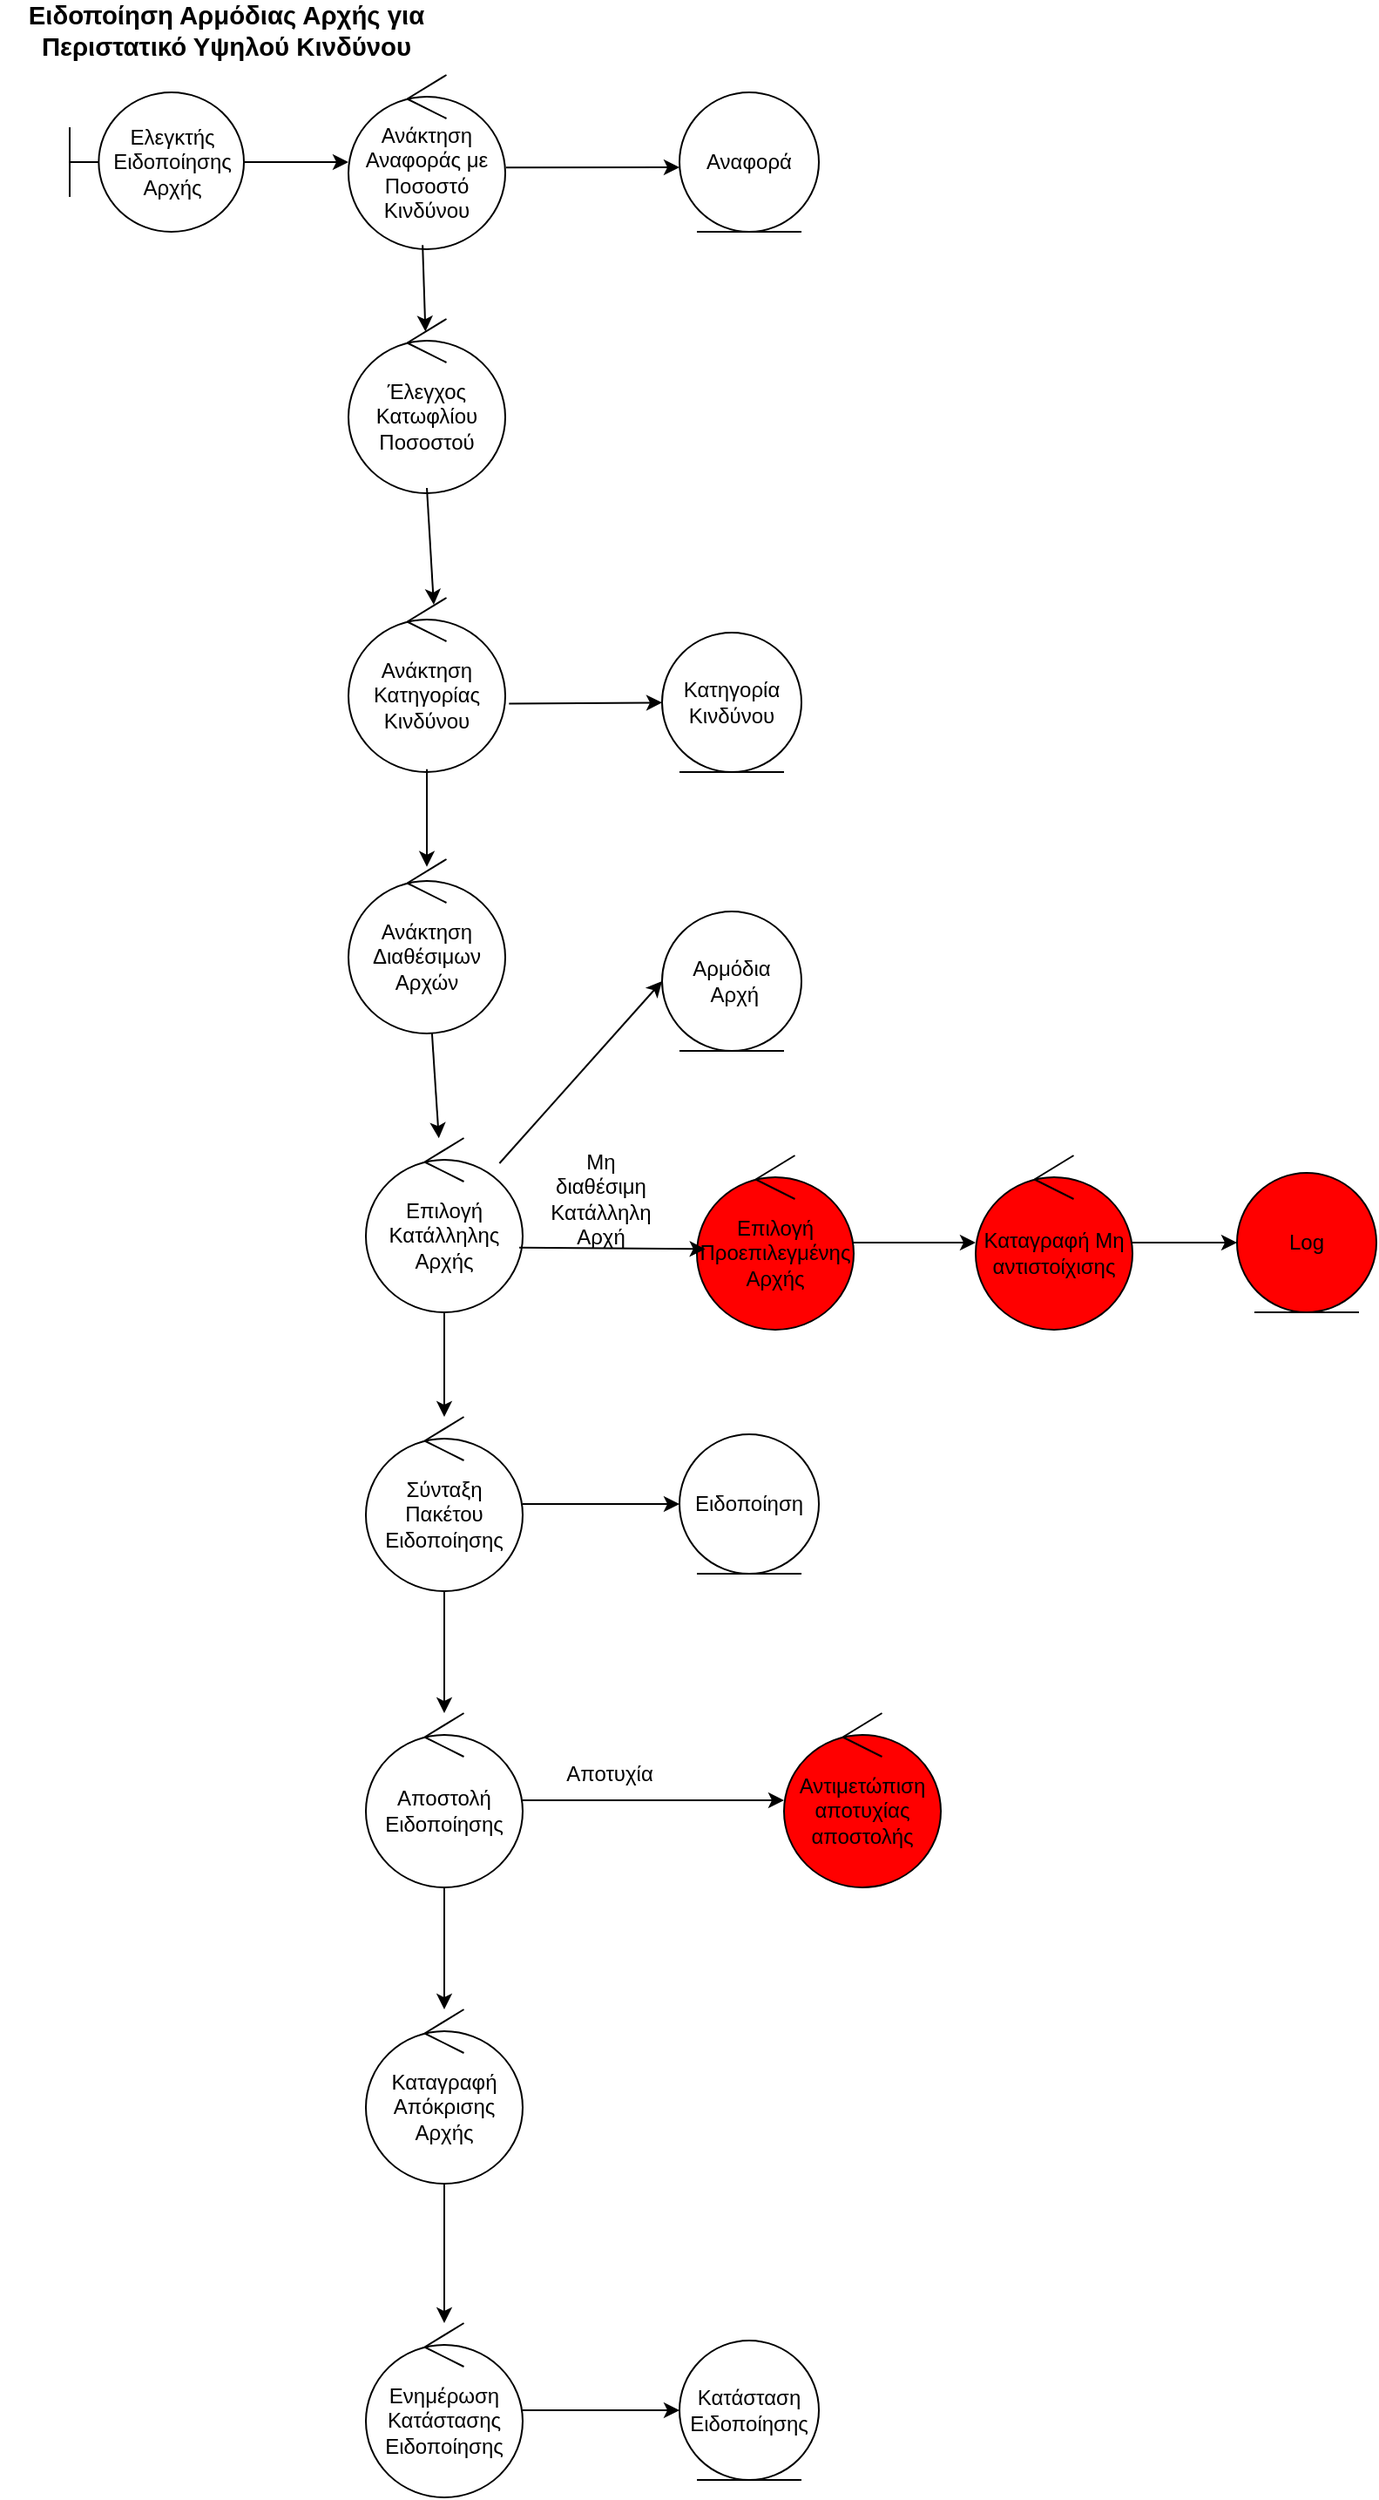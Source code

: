 <mxfile version="26.1.1">
  <diagram name="Page-1" id="UoxDxNecajiAQB9t9bmZ">
    <mxGraphModel dx="548" dy="645" grid="1" gridSize="10" guides="1" tooltips="1" connect="1" arrows="1" fold="1" page="1" pageScale="1000" pageWidth="850" pageHeight="1100" math="0" shadow="0">
      <root>
        <mxCell id="0" />
        <mxCell id="1" parent="0" />
        <mxCell id="F6HOkbekImChgRx1c8-9-1" value="Ελεγκτής Ειδοποίησης Αρχής" style="shape=umlBoundary;whiteSpace=wrap;html=1;" vertex="1" parent="1">
          <mxGeometry x="410" y="70" width="100" height="80" as="geometry" />
        </mxCell>
        <mxCell id="F6HOkbekImChgRx1c8-9-2" value="Ανάκτηση Αναφοράς με Ποσοστό Κινδύνου" style="ellipse;shape=umlControl;whiteSpace=wrap;html=1;" vertex="1" parent="1">
          <mxGeometry x="570" y="60" width="90" height="100" as="geometry" />
        </mxCell>
        <mxCell id="F6HOkbekImChgRx1c8-9-3" value="Αναφορά" style="ellipse;shape=umlEntity;whiteSpace=wrap;html=1;" vertex="1" parent="1">
          <mxGeometry x="760" y="70" width="80" height="80" as="geometry" />
        </mxCell>
        <mxCell id="F6HOkbekImChgRx1c8-9-4" value="Ανάκτηση Κατηγορίας Κινδύνου" style="ellipse;shape=umlControl;whiteSpace=wrap;html=1;" vertex="1" parent="1">
          <mxGeometry x="570" y="360" width="90" height="100" as="geometry" />
        </mxCell>
        <mxCell id="F6HOkbekImChgRx1c8-9-5" value="Ανάκτηση Διαθέσιμων Αρχών" style="ellipse;shape=umlControl;whiteSpace=wrap;html=1;" vertex="1" parent="1">
          <mxGeometry x="570" y="510" width="90" height="100" as="geometry" />
        </mxCell>
        <mxCell id="F6HOkbekImChgRx1c8-9-6" value="Έλεγχος Κατωφλίου Ποσοστού" style="ellipse;shape=umlControl;whiteSpace=wrap;html=1;" vertex="1" parent="1">
          <mxGeometry x="570" y="200" width="90" height="100" as="geometry" />
        </mxCell>
        <mxCell id="F6HOkbekImChgRx1c8-9-7" value="Επιλογή Κατάλληλης Αρχής" style="ellipse;shape=umlControl;whiteSpace=wrap;html=1;" vertex="1" parent="1">
          <mxGeometry x="580" y="670" width="90" height="100" as="geometry" />
        </mxCell>
        <mxCell id="F6HOkbekImChgRx1c8-9-8" value="Αρμόδια&lt;div&gt;&amp;nbsp;Αρχή&lt;/div&gt;" style="ellipse;shape=umlEntity;whiteSpace=wrap;html=1;" vertex="1" parent="1">
          <mxGeometry x="750" y="540" width="80" height="80" as="geometry" />
        </mxCell>
        <mxCell id="F6HOkbekImChgRx1c8-9-9" value="Σύνταξη Πακέτου Ειδοποίησης" style="ellipse;shape=umlControl;whiteSpace=wrap;html=1;" vertex="1" parent="1">
          <mxGeometry x="580" y="830" width="90" height="100" as="geometry" />
        </mxCell>
        <mxCell id="F6HOkbekImChgRx1c8-9-10" value="Ειδοποίηση" style="ellipse;shape=umlEntity;whiteSpace=wrap;html=1;" vertex="1" parent="1">
          <mxGeometry x="760" y="840" width="80" height="80" as="geometry" />
        </mxCell>
        <mxCell id="F6HOkbekImChgRx1c8-9-11" value="Αποστολή Ειδοποίησης" style="ellipse;shape=umlControl;whiteSpace=wrap;html=1;" vertex="1" parent="1">
          <mxGeometry x="580" y="1000" width="90" height="100" as="geometry" />
        </mxCell>
        <mxCell id="F6HOkbekImChgRx1c8-9-12" value="Καταγραφή Απόκρισης Αρχής" style="ellipse;shape=umlControl;whiteSpace=wrap;html=1;" vertex="1" parent="1">
          <mxGeometry x="580" y="1170" width="90" height="100" as="geometry" />
        </mxCell>
        <mxCell id="F6HOkbekImChgRx1c8-9-14" value="Ενημέρωση Κατάστασης Ειδοποίησης" style="ellipse;shape=umlControl;whiteSpace=wrap;html=1;" vertex="1" parent="1">
          <mxGeometry x="580" y="1350" width="90" height="100" as="geometry" />
        </mxCell>
        <mxCell id="F6HOkbekImChgRx1c8-9-15" value="Κατάσταση&lt;div&gt;Ειδοποίησης&lt;/div&gt;" style="ellipse;shape=umlEntity;whiteSpace=wrap;html=1;" vertex="1" parent="1">
          <mxGeometry x="760" y="1360" width="80" height="80" as="geometry" />
        </mxCell>
        <mxCell id="F6HOkbekImChgRx1c8-9-16" value="" style="endArrow=classic;html=1;rounded=0;" edge="1" parent="1" source="F6HOkbekImChgRx1c8-9-1" target="F6HOkbekImChgRx1c8-9-2">
          <mxGeometry width="50" height="50" relative="1" as="geometry">
            <mxPoint x="650" y="330" as="sourcePoint" />
            <mxPoint x="700" y="280" as="targetPoint" />
          </mxGeometry>
        </mxCell>
        <mxCell id="F6HOkbekImChgRx1c8-9-17" value="" style="endArrow=classic;html=1;rounded=0;exitX=1.005;exitY=0.531;exitDx=0;exitDy=0;exitPerimeter=0;" edge="1" parent="1" source="F6HOkbekImChgRx1c8-9-2">
          <mxGeometry width="50" height="50" relative="1" as="geometry">
            <mxPoint x="650" y="330" as="sourcePoint" />
            <mxPoint x="760" y="113" as="targetPoint" />
          </mxGeometry>
        </mxCell>
        <mxCell id="F6HOkbekImChgRx1c8-9-18" value="" style="endArrow=classic;html=1;rounded=0;exitX=0.473;exitY=0.976;exitDx=0;exitDy=0;exitPerimeter=0;entryX=0.491;entryY=0.072;entryDx=0;entryDy=0;entryPerimeter=0;" edge="1" parent="1" source="F6HOkbekImChgRx1c8-9-2" target="F6HOkbekImChgRx1c8-9-6">
          <mxGeometry width="50" height="50" relative="1" as="geometry">
            <mxPoint x="650" y="330" as="sourcePoint" />
            <mxPoint x="613" y="200" as="targetPoint" />
          </mxGeometry>
        </mxCell>
        <mxCell id="F6HOkbekImChgRx1c8-9-19" value="" style="endArrow=classic;html=1;rounded=0;entryX=0.544;entryY=0.04;entryDx=0;entryDy=0;entryPerimeter=0;" edge="1" parent="1" target="F6HOkbekImChgRx1c8-9-4">
          <mxGeometry width="50" height="50" relative="1" as="geometry">
            <mxPoint x="615" y="297" as="sourcePoint" />
            <mxPoint x="700" y="430" as="targetPoint" />
          </mxGeometry>
        </mxCell>
        <mxCell id="F6HOkbekImChgRx1c8-9-20" value="" style="endArrow=classic;html=1;rounded=0;exitX=0.5;exitY=0.984;exitDx=0;exitDy=0;exitPerimeter=0;entryX=0.5;entryY=0.044;entryDx=0;entryDy=0;entryPerimeter=0;" edge="1" parent="1" source="F6HOkbekImChgRx1c8-9-4" target="F6HOkbekImChgRx1c8-9-5">
          <mxGeometry width="50" height="50" relative="1" as="geometry">
            <mxPoint x="650" y="650" as="sourcePoint" />
            <mxPoint x="700" y="600" as="targetPoint" />
          </mxGeometry>
        </mxCell>
        <mxCell id="F6HOkbekImChgRx1c8-9-21" value="Κατηγορία Κινδύνου" style="ellipse;shape=umlEntity;whiteSpace=wrap;html=1;" vertex="1" parent="1">
          <mxGeometry x="750" y="380" width="80" height="80" as="geometry" />
        </mxCell>
        <mxCell id="F6HOkbekImChgRx1c8-9-22" value="" style="endArrow=classic;html=1;rounded=0;exitX=1.024;exitY=0.608;exitDx=0;exitDy=0;exitPerimeter=0;" edge="1" parent="1" source="F6HOkbekImChgRx1c8-9-4" target="F6HOkbekImChgRx1c8-9-21">
          <mxGeometry width="50" height="50" relative="1" as="geometry">
            <mxPoint x="690" y="390" as="sourcePoint" />
            <mxPoint x="740" y="340" as="targetPoint" />
          </mxGeometry>
        </mxCell>
        <mxCell id="F6HOkbekImChgRx1c8-9-24" value="" style="endArrow=classic;html=1;rounded=0;" edge="1" parent="1" source="F6HOkbekImChgRx1c8-9-5" target="F6HOkbekImChgRx1c8-9-7">
          <mxGeometry width="50" height="50" relative="1" as="geometry">
            <mxPoint x="690" y="770" as="sourcePoint" />
            <mxPoint x="740" y="720" as="targetPoint" />
          </mxGeometry>
        </mxCell>
        <mxCell id="F6HOkbekImChgRx1c8-9-25" value="" style="endArrow=classic;html=1;rounded=0;entryX=0;entryY=0.5;entryDx=0;entryDy=0;" edge="1" parent="1" source="F6HOkbekImChgRx1c8-9-7" target="F6HOkbekImChgRx1c8-9-8">
          <mxGeometry width="50" height="50" relative="1" as="geometry">
            <mxPoint x="690" y="770" as="sourcePoint" />
            <mxPoint x="740" y="720" as="targetPoint" />
          </mxGeometry>
        </mxCell>
        <mxCell id="F6HOkbekImChgRx1c8-9-28" value="" style="endArrow=classic;html=1;rounded=0;" edge="1" parent="1" source="F6HOkbekImChgRx1c8-9-7" target="F6HOkbekImChgRx1c8-9-9">
          <mxGeometry width="50" height="50" relative="1" as="geometry">
            <mxPoint x="690" y="790" as="sourcePoint" />
            <mxPoint x="740" y="740" as="targetPoint" />
          </mxGeometry>
        </mxCell>
        <mxCell id="F6HOkbekImChgRx1c8-9-29" value="" style="endArrow=classic;html=1;rounded=0;entryX=0;entryY=0.5;entryDx=0;entryDy=0;" edge="1" parent="1" source="F6HOkbekImChgRx1c8-9-9" target="F6HOkbekImChgRx1c8-9-10">
          <mxGeometry width="50" height="50" relative="1" as="geometry">
            <mxPoint x="690" y="1020" as="sourcePoint" />
            <mxPoint x="740" y="970" as="targetPoint" />
          </mxGeometry>
        </mxCell>
        <mxCell id="F6HOkbekImChgRx1c8-9-30" value="" style="endArrow=classic;html=1;rounded=0;" edge="1" parent="1" source="F6HOkbekImChgRx1c8-9-9" target="F6HOkbekImChgRx1c8-9-11">
          <mxGeometry width="50" height="50" relative="1" as="geometry">
            <mxPoint x="690" y="1160" as="sourcePoint" />
            <mxPoint x="740" y="1110" as="targetPoint" />
          </mxGeometry>
        </mxCell>
        <mxCell id="F6HOkbekImChgRx1c8-9-31" value="" style="endArrow=classic;html=1;rounded=0;" edge="1" parent="1" source="F6HOkbekImChgRx1c8-9-11" target="F6HOkbekImChgRx1c8-9-12">
          <mxGeometry width="50" height="50" relative="1" as="geometry">
            <mxPoint x="710" y="1340" as="sourcePoint" />
            <mxPoint x="760" y="1290" as="targetPoint" />
          </mxGeometry>
        </mxCell>
        <mxCell id="F6HOkbekImChgRx1c8-9-32" value="" style="endArrow=classic;html=1;rounded=0;" edge="1" parent="1" source="F6HOkbekImChgRx1c8-9-12" target="F6HOkbekImChgRx1c8-9-14">
          <mxGeometry width="50" height="50" relative="1" as="geometry">
            <mxPoint x="710" y="1340" as="sourcePoint" />
            <mxPoint x="760" y="1290" as="targetPoint" />
          </mxGeometry>
        </mxCell>
        <mxCell id="F6HOkbekImChgRx1c8-9-33" value="" style="endArrow=classic;html=1;rounded=0;" edge="1" parent="1" source="F6HOkbekImChgRx1c8-9-14" target="F6HOkbekImChgRx1c8-9-15">
          <mxGeometry width="50" height="50" relative="1" as="geometry">
            <mxPoint x="710" y="1340" as="sourcePoint" />
            <mxPoint x="760" y="1290" as="targetPoint" />
          </mxGeometry>
        </mxCell>
        <mxCell id="F6HOkbekImChgRx1c8-9-34" value="Αντιμετώπιση αποτυχίας αποστολής" style="ellipse;shape=umlControl;whiteSpace=wrap;html=1;fillColor=#FF0000;" vertex="1" parent="1">
          <mxGeometry x="820" y="1000" width="90" height="100" as="geometry" />
        </mxCell>
        <mxCell id="F6HOkbekImChgRx1c8-9-35" value="" style="endArrow=classic;html=1;rounded=0;" edge="1" parent="1" source="F6HOkbekImChgRx1c8-9-11" target="F6HOkbekImChgRx1c8-9-34">
          <mxGeometry width="50" height="50" relative="1" as="geometry">
            <mxPoint x="750" y="1150" as="sourcePoint" />
            <mxPoint x="800" y="1100" as="targetPoint" />
          </mxGeometry>
        </mxCell>
        <mxCell id="F6HOkbekImChgRx1c8-9-37" value="Επιλογή Προεπιλεγμένης Αρχής" style="ellipse;shape=umlControl;whiteSpace=wrap;html=1;fillColor=#FF0000;" vertex="1" parent="1">
          <mxGeometry x="770" y="680" width="90" height="100" as="geometry" />
        </mxCell>
        <mxCell id="F6HOkbekImChgRx1c8-9-38" value="" style="endArrow=classic;html=1;rounded=0;exitX=0.978;exitY=0.629;exitDx=0;exitDy=0;exitPerimeter=0;entryX=0.054;entryY=0.537;entryDx=0;entryDy=0;entryPerimeter=0;" edge="1" parent="1" source="F6HOkbekImChgRx1c8-9-7" target="F6HOkbekImChgRx1c8-9-37">
          <mxGeometry width="50" height="50" relative="1" as="geometry">
            <mxPoint x="750" y="860" as="sourcePoint" />
            <mxPoint x="820" y="733" as="targetPoint" />
          </mxGeometry>
        </mxCell>
        <mxCell id="F6HOkbekImChgRx1c8-9-39" value="Log" style="ellipse;shape=umlEntity;whiteSpace=wrap;html=1;fillColor=#FF0000;" vertex="1" parent="1">
          <mxGeometry x="1080" y="690" width="80" height="80" as="geometry" />
        </mxCell>
        <mxCell id="F6HOkbekImChgRx1c8-9-42" value="Καταγραφή Μη αντιστοίχισης" style="ellipse;shape=umlControl;whiteSpace=wrap;html=1;fillColor=#FF0000;" vertex="1" parent="1">
          <mxGeometry x="930" y="680" width="90" height="100" as="geometry" />
        </mxCell>
        <mxCell id="F6HOkbekImChgRx1c8-9-43" value="" style="endArrow=classic;html=1;rounded=0;" edge="1" parent="1" source="F6HOkbekImChgRx1c8-9-37" target="F6HOkbekImChgRx1c8-9-42">
          <mxGeometry width="50" height="50" relative="1" as="geometry">
            <mxPoint x="870" y="860" as="sourcePoint" />
            <mxPoint x="920" y="810" as="targetPoint" />
          </mxGeometry>
        </mxCell>
        <mxCell id="F6HOkbekImChgRx1c8-9-44" value="" style="endArrow=classic;html=1;rounded=0;" edge="1" parent="1" source="F6HOkbekImChgRx1c8-9-42" target="F6HOkbekImChgRx1c8-9-39">
          <mxGeometry width="50" height="50" relative="1" as="geometry">
            <mxPoint x="870" y="860" as="sourcePoint" />
            <mxPoint x="920" y="810" as="targetPoint" />
          </mxGeometry>
        </mxCell>
        <mxCell id="F6HOkbekImChgRx1c8-9-45" value="Μη διαθέσιμη Κατάλληλη Αρχή" style="text;html=1;align=center;verticalAlign=middle;whiteSpace=wrap;rounded=0;" vertex="1" parent="1">
          <mxGeometry x="680" y="690" width="70" height="30" as="geometry" />
        </mxCell>
        <mxCell id="F6HOkbekImChgRx1c8-9-46" value="Αποτυχία" style="text;html=1;align=center;verticalAlign=middle;whiteSpace=wrap;rounded=0;" vertex="1" parent="1">
          <mxGeometry x="690" y="1020" width="60" height="30" as="geometry" />
        </mxCell>
        <mxCell id="F6HOkbekImChgRx1c8-9-47" value="&lt;span id=&quot;docs-internal-guid-5249cd6d-7fff-7b4a-3a3c-30877fd87830&quot;&gt;&lt;span style=&quot;font-size: 11pt; font-family: Arial, sans-serif; background-color: transparent; font-weight: 700; font-variant-numeric: normal; font-variant-east-asian: normal; font-variant-alternates: normal; font-variant-position: normal; font-variant-emoji: normal; vertical-align: baseline; white-space-collapse: preserve;&quot;&gt;Ειδοποίηση Αρμόδιας Αρχής για Περιστατικό Υψηλού Κινδύνου&lt;/span&gt;&lt;/span&gt;" style="text;html=1;align=center;verticalAlign=middle;whiteSpace=wrap;rounded=0;" vertex="1" parent="1">
          <mxGeometry x="370" y="20" width="260" height="30" as="geometry" />
        </mxCell>
      </root>
    </mxGraphModel>
  </diagram>
</mxfile>
